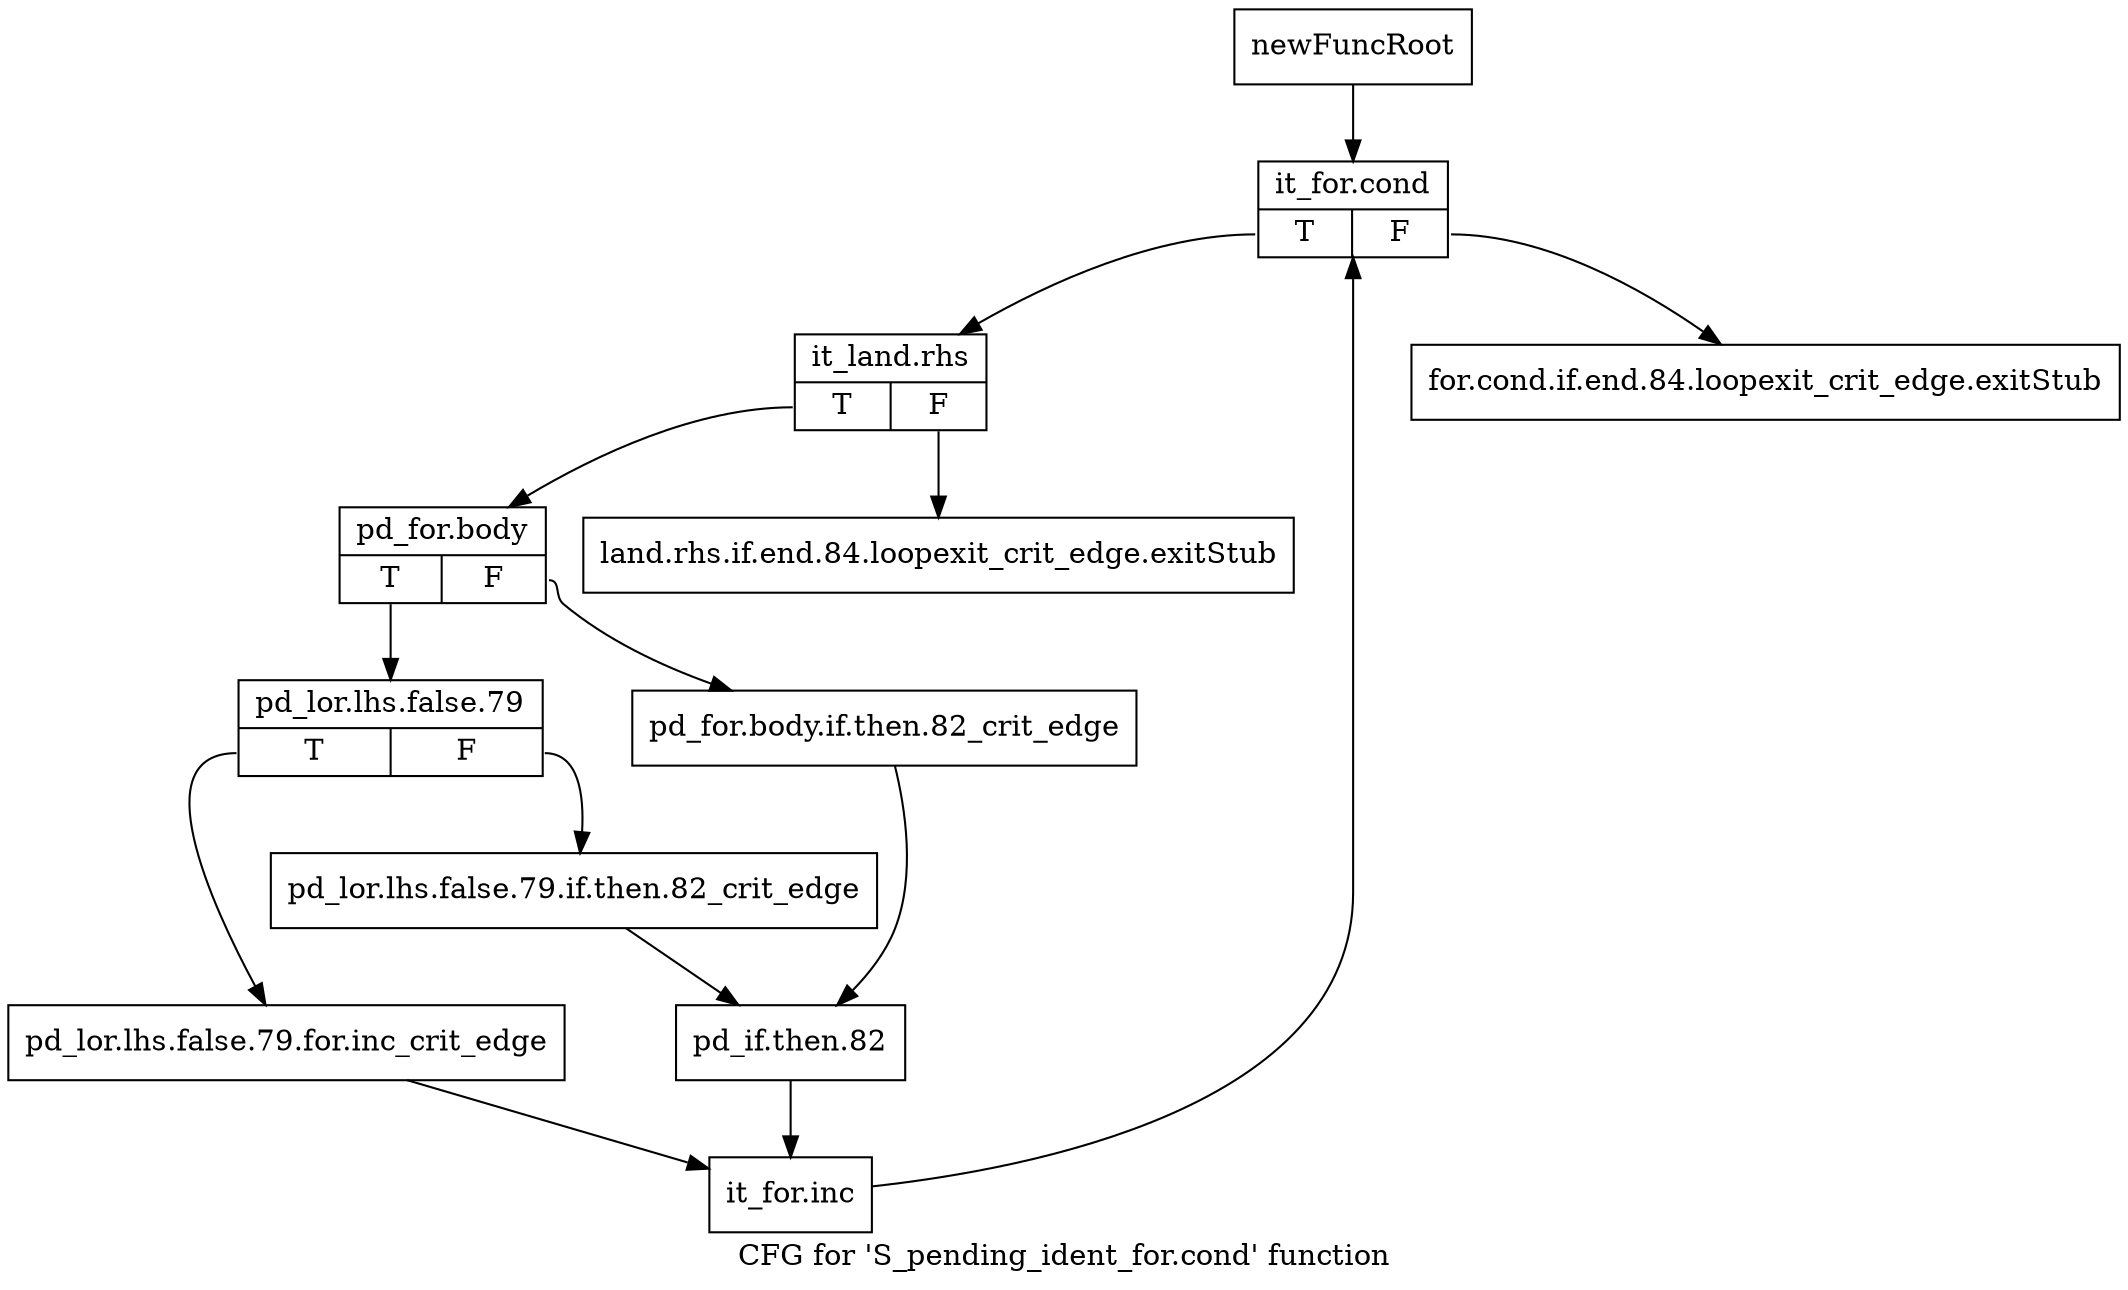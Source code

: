 digraph "CFG for 'S_pending_ident_for.cond' function" {
	label="CFG for 'S_pending_ident_for.cond' function";

	Node0x56a15e0 [shape=record,label="{newFuncRoot}"];
	Node0x56a15e0 -> Node0x56a16d0;
	Node0x56a1630 [shape=record,label="{for.cond.if.end.84.loopexit_crit_edge.exitStub}"];
	Node0x56a1680 [shape=record,label="{land.rhs.if.end.84.loopexit_crit_edge.exitStub}"];
	Node0x56a16d0 [shape=record,label="{it_for.cond|{<s0>T|<s1>F}}"];
	Node0x56a16d0:s0 -> Node0x56a1720;
	Node0x56a16d0:s1 -> Node0x56a1630;
	Node0x56a1720 [shape=record,label="{it_land.rhs|{<s0>T|<s1>F}}"];
	Node0x56a1720:s0 -> Node0x56a1770;
	Node0x56a1720:s1 -> Node0x56a1680;
	Node0x56a1770 [shape=record,label="{pd_for.body|{<s0>T|<s1>F}}"];
	Node0x56a1770:s0 -> Node0x56a1810;
	Node0x56a1770:s1 -> Node0x56a17c0;
	Node0x56a17c0 [shape=record,label="{pd_for.body.if.then.82_crit_edge}"];
	Node0x56a17c0 -> Node0x56a18b0;
	Node0x56a1810 [shape=record,label="{pd_lor.lhs.false.79|{<s0>T|<s1>F}}"];
	Node0x56a1810:s0 -> Node0x56a1900;
	Node0x56a1810:s1 -> Node0x56a1860;
	Node0x56a1860 [shape=record,label="{pd_lor.lhs.false.79.if.then.82_crit_edge}"];
	Node0x56a1860 -> Node0x56a18b0;
	Node0x56a18b0 [shape=record,label="{pd_if.then.82}"];
	Node0x56a18b0 -> Node0x56a1950;
	Node0x56a1900 [shape=record,label="{pd_lor.lhs.false.79.for.inc_crit_edge}"];
	Node0x56a1900 -> Node0x56a1950;
	Node0x56a1950 [shape=record,label="{it_for.inc}"];
	Node0x56a1950 -> Node0x56a16d0;
}
